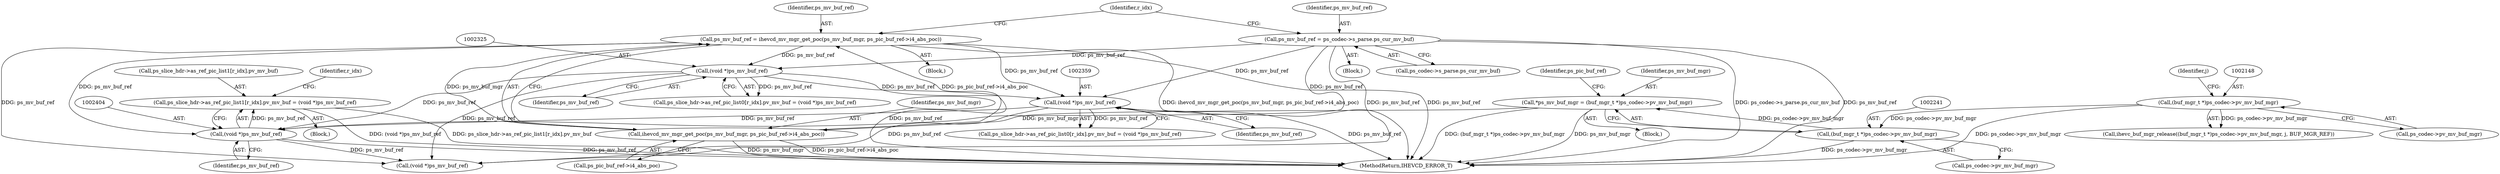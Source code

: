 digraph "0_Android_7c9be319a279654e55a6d757265f88c61a16a4d5@array" {
"1002395" [label="(Call,ps_slice_hdr->as_ref_pic_list1[r_idx].pv_mv_buf = (void *)ps_mv_buf_ref)"];
"1002403" [label="(Call,(void *)ps_mv_buf_ref)"];
"1002358" [label="(Call,(void *)ps_mv_buf_ref)"];
"1002324" [label="(Call,(void *)ps_mv_buf_ref)"];
"1002266" [label="(Call,ps_mv_buf_ref = ps_codec->s_parse.ps_cur_mv_buf)"];
"1002275" [label="(Call,ps_mv_buf_ref = ihevcd_mv_mgr_get_poc(ps_mv_buf_mgr, ps_pic_buf_ref->i4_abs_poc))"];
"1002277" [label="(Call,ihevcd_mv_mgr_get_poc(ps_mv_buf_mgr, ps_pic_buf_ref->i4_abs_poc))"];
"1002238" [label="(Call,*ps_mv_buf_mgr = (buf_mgr_t *)ps_codec->pv_mv_buf_mgr)"];
"1002240" [label="(Call,(buf_mgr_t *)ps_codec->pv_mv_buf_mgr)"];
"1002147" [label="(Call,(buf_mgr_t *)ps_codec->pv_mv_buf_mgr)"];
"1002146" [label="(Call,ihevc_buf_mgr_release((buf_mgr_t *)ps_codec->pv_mv_buf_mgr, j, BUF_MGR_REF))"];
"1002395" [label="(Call,ps_slice_hdr->as_ref_pic_list1[r_idx].pv_mv_buf = (void *)ps_mv_buf_ref)"];
"1002266" [label="(Call,ps_mv_buf_ref = ps_codec->s_parse.ps_cur_mv_buf)"];
"1002405" [label="(Identifier,ps_mv_buf_ref)"];
"1002284" [label="(Identifier,r_idx)"];
"1002403" [label="(Call,(void *)ps_mv_buf_ref)"];
"1002437" [label="(Call,(void *)ps_mv_buf_ref)"];
"1002246" [label="(Identifier,ps_pic_buf_ref)"];
"1002383" [label="(Block,)"];
"1002275" [label="(Call,ps_mv_buf_ref = ihevcd_mv_mgr_get_poc(ps_mv_buf_mgr, ps_pic_buf_ref->i4_abs_poc))"];
"1002267" [label="(Identifier,ps_mv_buf_ref)"];
"1002256" [label="(Block,)"];
"1002242" [label="(Call,ps_codec->pv_mv_buf_mgr)"];
"1002326" [label="(Identifier,ps_mv_buf_ref)"];
"1002278" [label="(Identifier,ps_mv_buf_mgr)"];
"1002350" [label="(Call,ps_slice_hdr->as_ref_pic_list0[r_idx].pv_mv_buf = (void *)ps_mv_buf_ref)"];
"1002279" [label="(Call,ps_pic_buf_ref->i4_abs_poc)"];
"1002225" [label="(Block,)"];
"1002240" [label="(Call,(buf_mgr_t *)ps_codec->pv_mv_buf_mgr)"];
"1002324" [label="(Call,(void *)ps_mv_buf_ref)"];
"1002360" [label="(Identifier,ps_mv_buf_ref)"];
"1002238" [label="(Call,*ps_mv_buf_mgr = (buf_mgr_t *)ps_codec->pv_mv_buf_mgr)"];
"1002316" [label="(Call,ps_slice_hdr->as_ref_pic_list0[r_idx].pv_mv_buf = (void *)ps_mv_buf_ref)"];
"1002661" [label="(MethodReturn,IHEVCD_ERROR_T)"];
"1002147" [label="(Call,(buf_mgr_t *)ps_codec->pv_mv_buf_mgr)"];
"1002152" [label="(Identifier,j)"];
"1002239" [label="(Identifier,ps_mv_buf_mgr)"];
"1002371" [label="(Identifier,r_idx)"];
"1002268" [label="(Call,ps_codec->s_parse.ps_cur_mv_buf)"];
"1002358" [label="(Call,(void *)ps_mv_buf_ref)"];
"1002276" [label="(Identifier,ps_mv_buf_ref)"];
"1002277" [label="(Call,ihevcd_mv_mgr_get_poc(ps_mv_buf_mgr, ps_pic_buf_ref->i4_abs_poc))"];
"1002274" [label="(Block,)"];
"1002396" [label="(Call,ps_slice_hdr->as_ref_pic_list1[r_idx].pv_mv_buf)"];
"1002149" [label="(Call,ps_codec->pv_mv_buf_mgr)"];
"1002395" -> "1002383"  [label="AST: "];
"1002395" -> "1002403"  [label="CFG: "];
"1002396" -> "1002395"  [label="AST: "];
"1002403" -> "1002395"  [label="AST: "];
"1002371" -> "1002395"  [label="CFG: "];
"1002395" -> "1002661"  [label="DDG: (void *)ps_mv_buf_ref"];
"1002395" -> "1002661"  [label="DDG: ps_slice_hdr->as_ref_pic_list1[r_idx].pv_mv_buf"];
"1002403" -> "1002395"  [label="DDG: ps_mv_buf_ref"];
"1002403" -> "1002405"  [label="CFG: "];
"1002404" -> "1002403"  [label="AST: "];
"1002405" -> "1002403"  [label="AST: "];
"1002403" -> "1002661"  [label="DDG: ps_mv_buf_ref"];
"1002358" -> "1002403"  [label="DDG: ps_mv_buf_ref"];
"1002324" -> "1002403"  [label="DDG: ps_mv_buf_ref"];
"1002266" -> "1002403"  [label="DDG: ps_mv_buf_ref"];
"1002275" -> "1002403"  [label="DDG: ps_mv_buf_ref"];
"1002403" -> "1002437"  [label="DDG: ps_mv_buf_ref"];
"1002358" -> "1002350"  [label="AST: "];
"1002358" -> "1002360"  [label="CFG: "];
"1002359" -> "1002358"  [label="AST: "];
"1002360" -> "1002358"  [label="AST: "];
"1002350" -> "1002358"  [label="CFG: "];
"1002358" -> "1002661"  [label="DDG: ps_mv_buf_ref"];
"1002358" -> "1002350"  [label="DDG: ps_mv_buf_ref"];
"1002324" -> "1002358"  [label="DDG: ps_mv_buf_ref"];
"1002266" -> "1002358"  [label="DDG: ps_mv_buf_ref"];
"1002275" -> "1002358"  [label="DDG: ps_mv_buf_ref"];
"1002358" -> "1002437"  [label="DDG: ps_mv_buf_ref"];
"1002324" -> "1002316"  [label="AST: "];
"1002324" -> "1002326"  [label="CFG: "];
"1002325" -> "1002324"  [label="AST: "];
"1002326" -> "1002324"  [label="AST: "];
"1002316" -> "1002324"  [label="CFG: "];
"1002324" -> "1002661"  [label="DDG: ps_mv_buf_ref"];
"1002324" -> "1002316"  [label="DDG: ps_mv_buf_ref"];
"1002266" -> "1002324"  [label="DDG: ps_mv_buf_ref"];
"1002275" -> "1002324"  [label="DDG: ps_mv_buf_ref"];
"1002324" -> "1002437"  [label="DDG: ps_mv_buf_ref"];
"1002266" -> "1002256"  [label="AST: "];
"1002266" -> "1002268"  [label="CFG: "];
"1002267" -> "1002266"  [label="AST: "];
"1002268" -> "1002266"  [label="AST: "];
"1002284" -> "1002266"  [label="CFG: "];
"1002266" -> "1002661"  [label="DDG: ps_mv_buf_ref"];
"1002266" -> "1002661"  [label="DDG: ps_codec->s_parse.ps_cur_mv_buf"];
"1002266" -> "1002437"  [label="DDG: ps_mv_buf_ref"];
"1002275" -> "1002274"  [label="AST: "];
"1002275" -> "1002277"  [label="CFG: "];
"1002276" -> "1002275"  [label="AST: "];
"1002277" -> "1002275"  [label="AST: "];
"1002284" -> "1002275"  [label="CFG: "];
"1002275" -> "1002661"  [label="DDG: ihevcd_mv_mgr_get_poc(ps_mv_buf_mgr, ps_pic_buf_ref->i4_abs_poc)"];
"1002275" -> "1002661"  [label="DDG: ps_mv_buf_ref"];
"1002277" -> "1002275"  [label="DDG: ps_mv_buf_mgr"];
"1002277" -> "1002275"  [label="DDG: ps_pic_buf_ref->i4_abs_poc"];
"1002275" -> "1002437"  [label="DDG: ps_mv_buf_ref"];
"1002277" -> "1002279"  [label="CFG: "];
"1002278" -> "1002277"  [label="AST: "];
"1002279" -> "1002277"  [label="AST: "];
"1002277" -> "1002661"  [label="DDG: ps_mv_buf_mgr"];
"1002277" -> "1002661"  [label="DDG: ps_pic_buf_ref->i4_abs_poc"];
"1002238" -> "1002277"  [label="DDG: ps_mv_buf_mgr"];
"1002238" -> "1002225"  [label="AST: "];
"1002238" -> "1002240"  [label="CFG: "];
"1002239" -> "1002238"  [label="AST: "];
"1002240" -> "1002238"  [label="AST: "];
"1002246" -> "1002238"  [label="CFG: "];
"1002238" -> "1002661"  [label="DDG: (buf_mgr_t *)ps_codec->pv_mv_buf_mgr"];
"1002238" -> "1002661"  [label="DDG: ps_mv_buf_mgr"];
"1002240" -> "1002238"  [label="DDG: ps_codec->pv_mv_buf_mgr"];
"1002240" -> "1002242"  [label="CFG: "];
"1002241" -> "1002240"  [label="AST: "];
"1002242" -> "1002240"  [label="AST: "];
"1002240" -> "1002661"  [label="DDG: ps_codec->pv_mv_buf_mgr"];
"1002147" -> "1002240"  [label="DDG: ps_codec->pv_mv_buf_mgr"];
"1002147" -> "1002146"  [label="AST: "];
"1002147" -> "1002149"  [label="CFG: "];
"1002148" -> "1002147"  [label="AST: "];
"1002149" -> "1002147"  [label="AST: "];
"1002152" -> "1002147"  [label="CFG: "];
"1002147" -> "1002661"  [label="DDG: ps_codec->pv_mv_buf_mgr"];
"1002147" -> "1002146"  [label="DDG: ps_codec->pv_mv_buf_mgr"];
}

